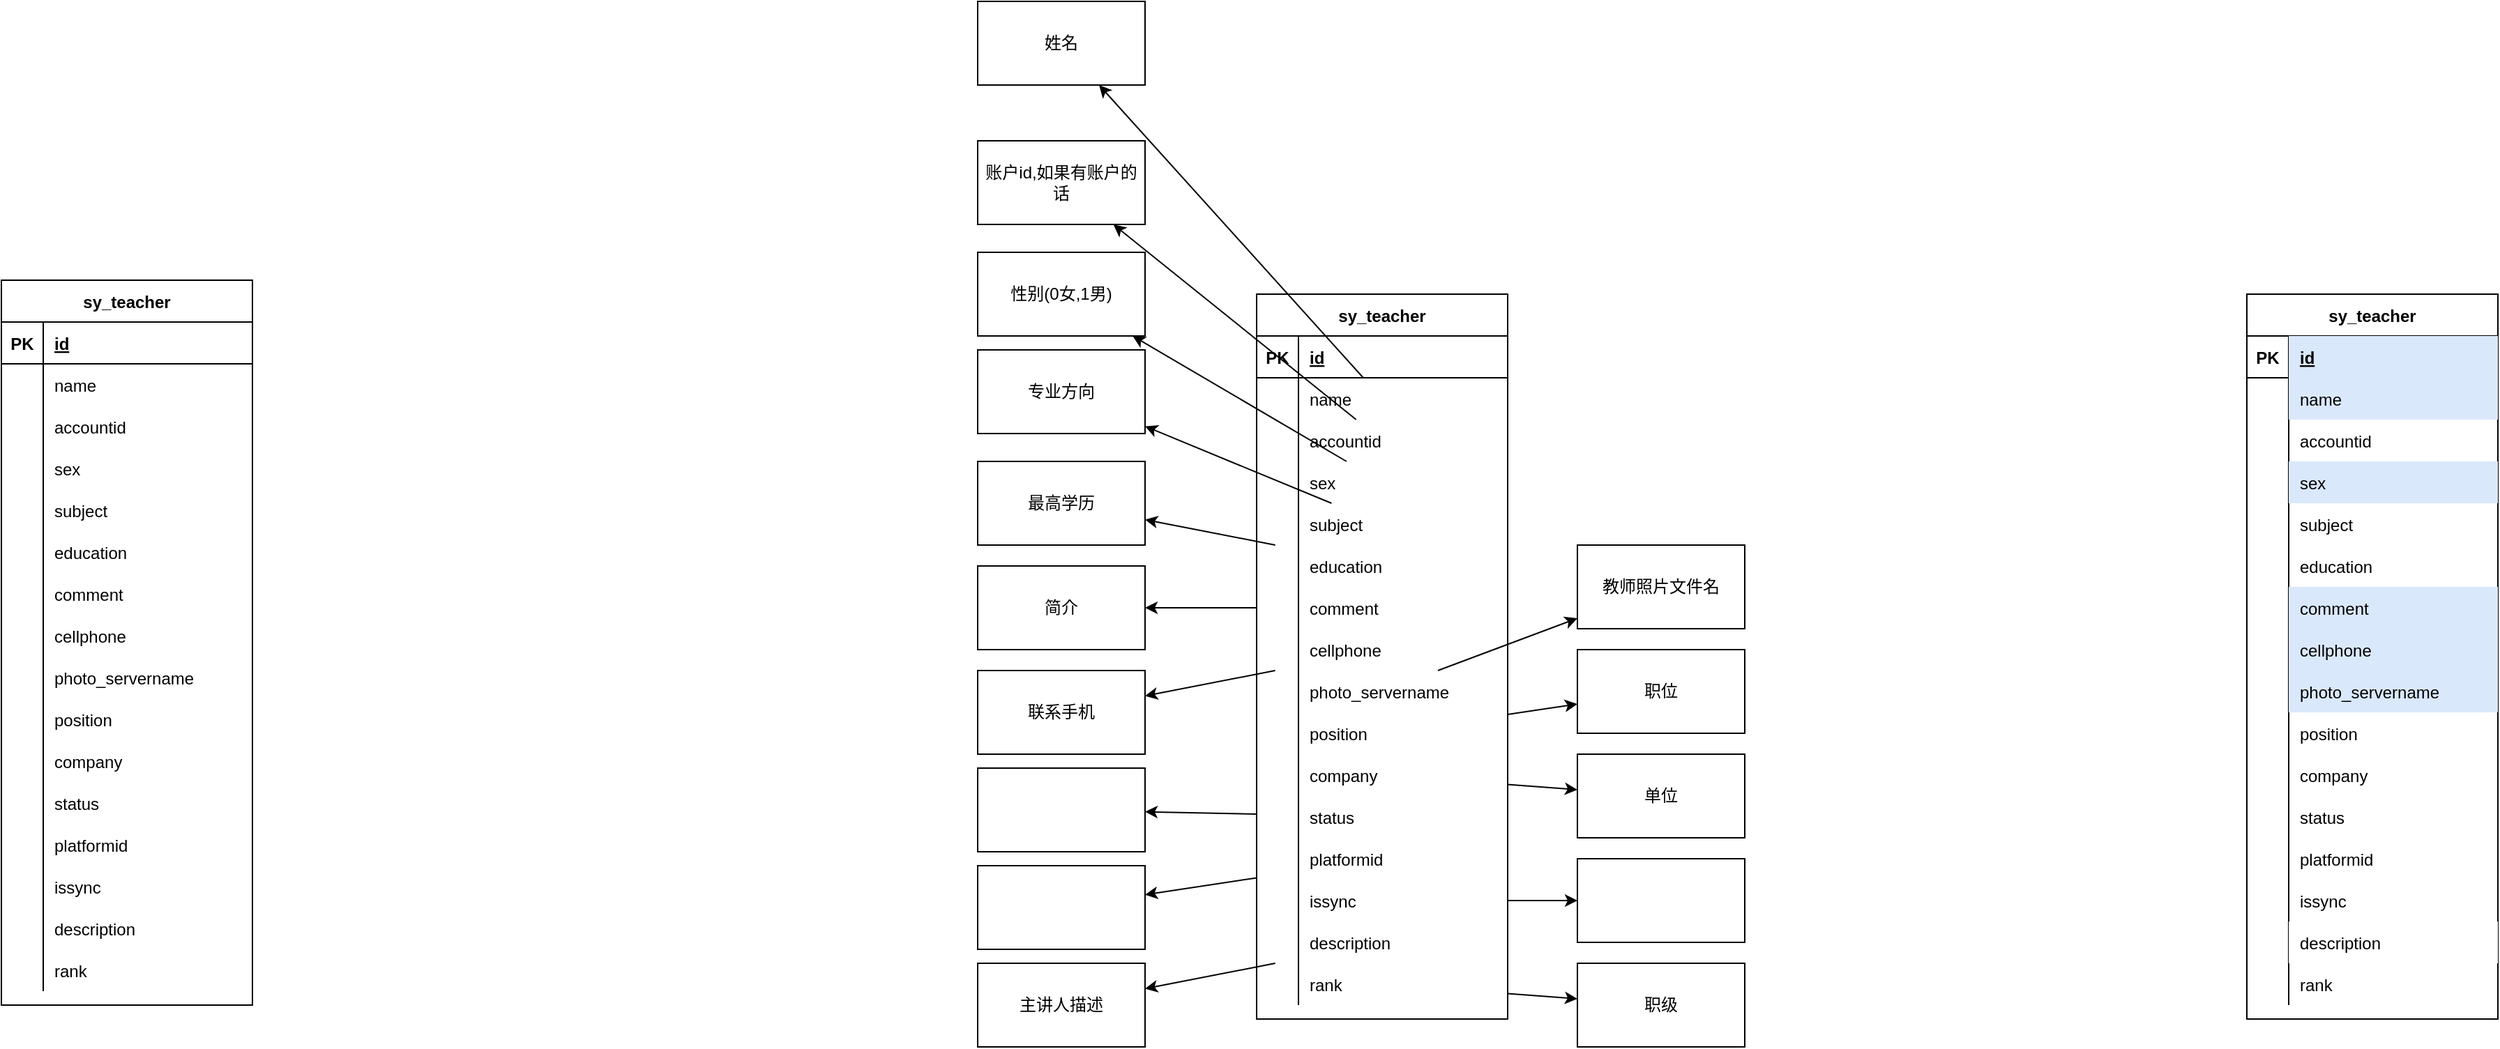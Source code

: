 <mxfile version="14.6.13" type="device"><diagram id="YeYGhDuUz0LohwZUhDwl" name="第 1 页"><mxGraphModel dx="1408" dy="808" grid="1" gridSize="10" guides="1" tooltips="1" connect="1" arrows="1" fold="1" page="1" pageScale="1" pageWidth="3300" pageHeight="4681" math="0" shadow="0"><root><mxCell id="0"/><mxCell id="1" parent="0"/><mxCell id="dtRZ4xGhqVEm0RDOm-Z2-1" value="sy_teacher" style="shape=table;startSize=30;container=1;collapsible=1;childLayout=tableLayout;fixedRows=1;rowLines=0;fontStyle=1;align=center;resizeLast=1;" parent="1" vertex="1"><mxGeometry x="880" y="730" width="180" height="520" as="geometry"/></mxCell><mxCell id="dtRZ4xGhqVEm0RDOm-Z2-2" value="" style="shape=partialRectangle;collapsible=0;dropTarget=0;pointerEvents=0;fillColor=none;top=0;left=0;bottom=1;right=0;points=[[0,0.5],[1,0.5]];portConstraint=eastwest;" parent="dtRZ4xGhqVEm0RDOm-Z2-1" vertex="1"><mxGeometry y="30" width="180" height="30" as="geometry"/></mxCell><mxCell id="dtRZ4xGhqVEm0RDOm-Z2-3" value="PK" style="shape=partialRectangle;connectable=0;fillColor=none;top=0;left=0;bottom=0;right=0;fontStyle=1;overflow=hidden;" parent="dtRZ4xGhqVEm0RDOm-Z2-2" vertex="1"><mxGeometry width="30" height="30" as="geometry"/></mxCell><mxCell id="dtRZ4xGhqVEm0RDOm-Z2-4" value="id" style="shape=partialRectangle;connectable=0;fillColor=none;top=0;left=0;bottom=0;right=0;align=left;spacingLeft=6;fontStyle=5;overflow=hidden;" parent="dtRZ4xGhqVEm0RDOm-Z2-2" vertex="1"><mxGeometry x="30" width="150" height="30" as="geometry"/></mxCell><mxCell id="dtRZ4xGhqVEm0RDOm-Z2-5" value="" style="shape=partialRectangle;collapsible=0;dropTarget=0;pointerEvents=0;fillColor=none;top=0;left=0;bottom=0;right=0;points=[[0,0.5],[1,0.5]];portConstraint=eastwest;" parent="dtRZ4xGhqVEm0RDOm-Z2-1" vertex="1"><mxGeometry y="60" width="180" height="30" as="geometry"/></mxCell><mxCell id="dtRZ4xGhqVEm0RDOm-Z2-6" value="" style="shape=partialRectangle;connectable=0;fillColor=none;top=0;left=0;bottom=0;right=0;editable=1;overflow=hidden;" parent="dtRZ4xGhqVEm0RDOm-Z2-5" vertex="1"><mxGeometry width="30" height="30" as="geometry"/></mxCell><mxCell id="dtRZ4xGhqVEm0RDOm-Z2-7" value="name" style="shape=partialRectangle;connectable=0;fillColor=none;top=0;left=0;bottom=0;right=0;align=left;spacingLeft=6;overflow=hidden;" parent="dtRZ4xGhqVEm0RDOm-Z2-5" vertex="1"><mxGeometry x="30" width="150" height="30" as="geometry"/></mxCell><mxCell id="dtRZ4xGhqVEm0RDOm-Z2-8" value="" style="shape=partialRectangle;collapsible=0;dropTarget=0;pointerEvents=0;fillColor=none;top=0;left=0;bottom=0;right=0;points=[[0,0.5],[1,0.5]];portConstraint=eastwest;" parent="dtRZ4xGhqVEm0RDOm-Z2-1" vertex="1"><mxGeometry y="90" width="180" height="30" as="geometry"/></mxCell><mxCell id="dtRZ4xGhqVEm0RDOm-Z2-9" value="" style="shape=partialRectangle;connectable=0;fillColor=none;top=0;left=0;bottom=0;right=0;editable=1;overflow=hidden;" parent="dtRZ4xGhqVEm0RDOm-Z2-8" vertex="1"><mxGeometry width="30" height="30" as="geometry"/></mxCell><mxCell id="dtRZ4xGhqVEm0RDOm-Z2-10" value="accountid" style="shape=partialRectangle;connectable=0;fillColor=none;top=0;left=0;bottom=0;right=0;align=left;spacingLeft=6;overflow=hidden;" parent="dtRZ4xGhqVEm0RDOm-Z2-8" vertex="1"><mxGeometry x="30" width="150" height="30" as="geometry"/></mxCell><mxCell id="dtRZ4xGhqVEm0RDOm-Z2-11" value="" style="shape=partialRectangle;collapsible=0;dropTarget=0;pointerEvents=0;fillColor=none;top=0;left=0;bottom=0;right=0;points=[[0,0.5],[1,0.5]];portConstraint=eastwest;" parent="dtRZ4xGhqVEm0RDOm-Z2-1" vertex="1"><mxGeometry y="120" width="180" height="30" as="geometry"/></mxCell><mxCell id="dtRZ4xGhqVEm0RDOm-Z2-12" value="" style="shape=partialRectangle;connectable=0;fillColor=none;top=0;left=0;bottom=0;right=0;editable=1;overflow=hidden;" parent="dtRZ4xGhqVEm0RDOm-Z2-11" vertex="1"><mxGeometry width="30" height="30" as="geometry"/></mxCell><mxCell id="dtRZ4xGhqVEm0RDOm-Z2-13" value="sex" style="shape=partialRectangle;connectable=0;fillColor=none;top=0;left=0;bottom=0;right=0;align=left;spacingLeft=6;overflow=hidden;" parent="dtRZ4xGhqVEm0RDOm-Z2-11" vertex="1"><mxGeometry x="30" width="150" height="30" as="geometry"/></mxCell><mxCell id="dtRZ4xGhqVEm0RDOm-Z2-14" value="" style="shape=partialRectangle;collapsible=0;dropTarget=0;pointerEvents=0;fillColor=none;top=0;left=0;bottom=0;right=0;points=[[0,0.5],[1,0.5]];portConstraint=eastwest;" parent="dtRZ4xGhqVEm0RDOm-Z2-1" vertex="1"><mxGeometry y="150" width="180" height="30" as="geometry"/></mxCell><mxCell id="dtRZ4xGhqVEm0RDOm-Z2-15" value="" style="shape=partialRectangle;connectable=0;fillColor=none;top=0;left=0;bottom=0;right=0;editable=1;overflow=hidden;" parent="dtRZ4xGhqVEm0RDOm-Z2-14" vertex="1"><mxGeometry width="30" height="30" as="geometry"/></mxCell><mxCell id="dtRZ4xGhqVEm0RDOm-Z2-16" value="subject" style="shape=partialRectangle;connectable=0;fillColor=none;top=0;left=0;bottom=0;right=0;align=left;spacingLeft=6;overflow=hidden;" parent="dtRZ4xGhqVEm0RDOm-Z2-14" vertex="1"><mxGeometry x="30" width="150" height="30" as="geometry"/></mxCell><mxCell id="dtRZ4xGhqVEm0RDOm-Z2-17" value="" style="shape=partialRectangle;collapsible=0;dropTarget=0;pointerEvents=0;fillColor=none;top=0;left=0;bottom=0;right=0;points=[[0,0.5],[1,0.5]];portConstraint=eastwest;" parent="dtRZ4xGhqVEm0RDOm-Z2-1" vertex="1"><mxGeometry y="180" width="180" height="30" as="geometry"/></mxCell><mxCell id="dtRZ4xGhqVEm0RDOm-Z2-18" value="" style="shape=partialRectangle;connectable=0;fillColor=none;top=0;left=0;bottom=0;right=0;editable=1;overflow=hidden;" parent="dtRZ4xGhqVEm0RDOm-Z2-17" vertex="1"><mxGeometry width="30" height="30" as="geometry"/></mxCell><mxCell id="dtRZ4xGhqVEm0RDOm-Z2-19" value="education" style="shape=partialRectangle;connectable=0;fillColor=none;top=0;left=0;bottom=0;right=0;align=left;spacingLeft=6;overflow=hidden;" parent="dtRZ4xGhqVEm0RDOm-Z2-17" vertex="1"><mxGeometry x="30" width="150" height="30" as="geometry"/></mxCell><mxCell id="dtRZ4xGhqVEm0RDOm-Z2-20" value="" style="shape=partialRectangle;collapsible=0;dropTarget=0;pointerEvents=0;fillColor=none;top=0;left=0;bottom=0;right=0;points=[[0,0.5],[1,0.5]];portConstraint=eastwest;" parent="dtRZ4xGhqVEm0RDOm-Z2-1" vertex="1"><mxGeometry y="210" width="180" height="30" as="geometry"/></mxCell><mxCell id="dtRZ4xGhqVEm0RDOm-Z2-21" value="" style="shape=partialRectangle;connectable=0;fillColor=none;top=0;left=0;bottom=0;right=0;editable=1;overflow=hidden;" parent="dtRZ4xGhqVEm0RDOm-Z2-20" vertex="1"><mxGeometry width="30" height="30" as="geometry"/></mxCell><mxCell id="dtRZ4xGhqVEm0RDOm-Z2-22" value="comment" style="shape=partialRectangle;connectable=0;fillColor=none;top=0;left=0;bottom=0;right=0;align=left;spacingLeft=6;overflow=hidden;" parent="dtRZ4xGhqVEm0RDOm-Z2-20" vertex="1"><mxGeometry x="30" width="150" height="30" as="geometry"/></mxCell><mxCell id="dtRZ4xGhqVEm0RDOm-Z2-23" value="" style="shape=partialRectangle;collapsible=0;dropTarget=0;pointerEvents=0;fillColor=none;top=0;left=0;bottom=0;right=0;points=[[0,0.5],[1,0.5]];portConstraint=eastwest;" parent="dtRZ4xGhqVEm0RDOm-Z2-1" vertex="1"><mxGeometry y="240" width="180" height="30" as="geometry"/></mxCell><mxCell id="dtRZ4xGhqVEm0RDOm-Z2-24" value="" style="shape=partialRectangle;connectable=0;fillColor=none;top=0;left=0;bottom=0;right=0;editable=1;overflow=hidden;" parent="dtRZ4xGhqVEm0RDOm-Z2-23" vertex="1"><mxGeometry width="30" height="30" as="geometry"/></mxCell><mxCell id="dtRZ4xGhqVEm0RDOm-Z2-25" value="cellphone" style="shape=partialRectangle;connectable=0;fillColor=none;top=0;left=0;bottom=0;right=0;align=left;spacingLeft=6;overflow=hidden;" parent="dtRZ4xGhqVEm0RDOm-Z2-23" vertex="1"><mxGeometry x="30" width="150" height="30" as="geometry"/></mxCell><mxCell id="dtRZ4xGhqVEm0RDOm-Z2-26" value="" style="shape=partialRectangle;collapsible=0;dropTarget=0;pointerEvents=0;fillColor=none;top=0;left=0;bottom=0;right=0;points=[[0,0.5],[1,0.5]];portConstraint=eastwest;" parent="dtRZ4xGhqVEm0RDOm-Z2-1" vertex="1"><mxGeometry y="270" width="180" height="30" as="geometry"/></mxCell><mxCell id="dtRZ4xGhqVEm0RDOm-Z2-27" value="" style="shape=partialRectangle;connectable=0;fillColor=none;top=0;left=0;bottom=0;right=0;editable=1;overflow=hidden;" parent="dtRZ4xGhqVEm0RDOm-Z2-26" vertex="1"><mxGeometry width="30" height="30" as="geometry"/></mxCell><mxCell id="dtRZ4xGhqVEm0RDOm-Z2-28" value="photo_servername" style="shape=partialRectangle;connectable=0;fillColor=none;top=0;left=0;bottom=0;right=0;align=left;spacingLeft=6;overflow=hidden;" parent="dtRZ4xGhqVEm0RDOm-Z2-26" vertex="1"><mxGeometry x="30" width="150" height="30" as="geometry"/></mxCell><mxCell id="dtRZ4xGhqVEm0RDOm-Z2-29" value="" style="shape=partialRectangle;collapsible=0;dropTarget=0;pointerEvents=0;fillColor=none;top=0;left=0;bottom=0;right=0;points=[[0,0.5],[1,0.5]];portConstraint=eastwest;" parent="dtRZ4xGhqVEm0RDOm-Z2-1" vertex="1"><mxGeometry y="300" width="180" height="30" as="geometry"/></mxCell><mxCell id="dtRZ4xGhqVEm0RDOm-Z2-30" value="" style="shape=partialRectangle;connectable=0;fillColor=none;top=0;left=0;bottom=0;right=0;editable=1;overflow=hidden;" parent="dtRZ4xGhqVEm0RDOm-Z2-29" vertex="1"><mxGeometry width="30" height="30" as="geometry"/></mxCell><mxCell id="dtRZ4xGhqVEm0RDOm-Z2-31" value="position" style="shape=partialRectangle;connectable=0;fillColor=none;top=0;left=0;bottom=0;right=0;align=left;spacingLeft=6;overflow=hidden;" parent="dtRZ4xGhqVEm0RDOm-Z2-29" vertex="1"><mxGeometry x="30" width="150" height="30" as="geometry"/></mxCell><mxCell id="dtRZ4xGhqVEm0RDOm-Z2-32" value="" style="shape=partialRectangle;collapsible=0;dropTarget=0;pointerEvents=0;fillColor=none;top=0;left=0;bottom=0;right=0;points=[[0,0.5],[1,0.5]];portConstraint=eastwest;" parent="dtRZ4xGhqVEm0RDOm-Z2-1" vertex="1"><mxGeometry y="330" width="180" height="30" as="geometry"/></mxCell><mxCell id="dtRZ4xGhqVEm0RDOm-Z2-33" value="" style="shape=partialRectangle;connectable=0;fillColor=none;top=0;left=0;bottom=0;right=0;editable=1;overflow=hidden;" parent="dtRZ4xGhqVEm0RDOm-Z2-32" vertex="1"><mxGeometry width="30" height="30" as="geometry"/></mxCell><mxCell id="dtRZ4xGhqVEm0RDOm-Z2-34" value="company" style="shape=partialRectangle;connectable=0;fillColor=none;top=0;left=0;bottom=0;right=0;align=left;spacingLeft=6;overflow=hidden;" parent="dtRZ4xGhqVEm0RDOm-Z2-32" vertex="1"><mxGeometry x="30" width="150" height="30" as="geometry"/></mxCell><mxCell id="dtRZ4xGhqVEm0RDOm-Z2-35" value="" style="shape=partialRectangle;collapsible=0;dropTarget=0;pointerEvents=0;fillColor=none;top=0;left=0;bottom=0;right=0;points=[[0,0.5],[1,0.5]];portConstraint=eastwest;" parent="dtRZ4xGhqVEm0RDOm-Z2-1" vertex="1"><mxGeometry y="360" width="180" height="30" as="geometry"/></mxCell><mxCell id="dtRZ4xGhqVEm0RDOm-Z2-36" value="" style="shape=partialRectangle;connectable=0;fillColor=none;top=0;left=0;bottom=0;right=0;editable=1;overflow=hidden;" parent="dtRZ4xGhqVEm0RDOm-Z2-35" vertex="1"><mxGeometry width="30" height="30" as="geometry"/></mxCell><mxCell id="dtRZ4xGhqVEm0RDOm-Z2-37" value="status" style="shape=partialRectangle;connectable=0;fillColor=none;top=0;left=0;bottom=0;right=0;align=left;spacingLeft=6;overflow=hidden;" parent="dtRZ4xGhqVEm0RDOm-Z2-35" vertex="1"><mxGeometry x="30" width="150" height="30" as="geometry"/></mxCell><mxCell id="dtRZ4xGhqVEm0RDOm-Z2-38" value="" style="shape=partialRectangle;collapsible=0;dropTarget=0;pointerEvents=0;fillColor=none;top=0;left=0;bottom=0;right=0;points=[[0,0.5],[1,0.5]];portConstraint=eastwest;" parent="dtRZ4xGhqVEm0RDOm-Z2-1" vertex="1"><mxGeometry y="390" width="180" height="30" as="geometry"/></mxCell><mxCell id="dtRZ4xGhqVEm0RDOm-Z2-39" value="" style="shape=partialRectangle;connectable=0;fillColor=none;top=0;left=0;bottom=0;right=0;editable=1;overflow=hidden;" parent="dtRZ4xGhqVEm0RDOm-Z2-38" vertex="1"><mxGeometry width="30" height="30" as="geometry"/></mxCell><mxCell id="dtRZ4xGhqVEm0RDOm-Z2-40" value="platformid" style="shape=partialRectangle;connectable=0;fillColor=none;top=0;left=0;bottom=0;right=0;align=left;spacingLeft=6;overflow=hidden;" parent="dtRZ4xGhqVEm0RDOm-Z2-38" vertex="1"><mxGeometry x="30" width="150" height="30" as="geometry"/></mxCell><mxCell id="dtRZ4xGhqVEm0RDOm-Z2-41" value="" style="shape=partialRectangle;collapsible=0;dropTarget=0;pointerEvents=0;fillColor=none;top=0;left=0;bottom=0;right=0;points=[[0,0.5],[1,0.5]];portConstraint=eastwest;" parent="dtRZ4xGhqVEm0RDOm-Z2-1" vertex="1"><mxGeometry y="420" width="180" height="30" as="geometry"/></mxCell><mxCell id="dtRZ4xGhqVEm0RDOm-Z2-42" value="" style="shape=partialRectangle;connectable=0;fillColor=none;top=0;left=0;bottom=0;right=0;editable=1;overflow=hidden;" parent="dtRZ4xGhqVEm0RDOm-Z2-41" vertex="1"><mxGeometry width="30" height="30" as="geometry"/></mxCell><mxCell id="dtRZ4xGhqVEm0RDOm-Z2-43" value="issync" style="shape=partialRectangle;connectable=0;fillColor=none;top=0;left=0;bottom=0;right=0;align=left;spacingLeft=6;overflow=hidden;" parent="dtRZ4xGhqVEm0RDOm-Z2-41" vertex="1"><mxGeometry x="30" width="150" height="30" as="geometry"/></mxCell><mxCell id="dtRZ4xGhqVEm0RDOm-Z2-44" value="" style="shape=partialRectangle;collapsible=0;dropTarget=0;pointerEvents=0;fillColor=none;top=0;left=0;bottom=0;right=0;points=[[0,0.5],[1,0.5]];portConstraint=eastwest;" parent="dtRZ4xGhqVEm0RDOm-Z2-1" vertex="1"><mxGeometry y="450" width="180" height="30" as="geometry"/></mxCell><mxCell id="dtRZ4xGhqVEm0RDOm-Z2-45" value="" style="shape=partialRectangle;connectable=0;fillColor=none;top=0;left=0;bottom=0;right=0;editable=1;overflow=hidden;" parent="dtRZ4xGhqVEm0RDOm-Z2-44" vertex="1"><mxGeometry width="30" height="30" as="geometry"/></mxCell><mxCell id="dtRZ4xGhqVEm0RDOm-Z2-46" value="description" style="shape=partialRectangle;connectable=0;fillColor=none;top=0;left=0;bottom=0;right=0;align=left;spacingLeft=6;overflow=hidden;" parent="dtRZ4xGhqVEm0RDOm-Z2-44" vertex="1"><mxGeometry x="30" width="150" height="30" as="geometry"/></mxCell><mxCell id="dtRZ4xGhqVEm0RDOm-Z2-47" value="" style="shape=partialRectangle;collapsible=0;dropTarget=0;pointerEvents=0;fillColor=none;top=0;left=0;bottom=0;right=0;points=[[0,0.5],[1,0.5]];portConstraint=eastwest;" parent="dtRZ4xGhqVEm0RDOm-Z2-1" vertex="1"><mxGeometry y="480" width="180" height="30" as="geometry"/></mxCell><mxCell id="dtRZ4xGhqVEm0RDOm-Z2-48" value="" style="shape=partialRectangle;connectable=0;fillColor=none;top=0;left=0;bottom=0;right=0;editable=1;overflow=hidden;" parent="dtRZ4xGhqVEm0RDOm-Z2-47" vertex="1"><mxGeometry width="30" height="30" as="geometry"/></mxCell><mxCell id="dtRZ4xGhqVEm0RDOm-Z2-49" value="rank" style="shape=partialRectangle;connectable=0;fillColor=none;top=0;left=0;bottom=0;right=0;align=left;spacingLeft=6;overflow=hidden;" parent="dtRZ4xGhqVEm0RDOm-Z2-47" vertex="1"><mxGeometry x="30" width="150" height="30" as="geometry"/></mxCell><mxCell id="dtRZ4xGhqVEm0RDOm-Z2-50" value="sy_teacher" style="shape=table;startSize=30;container=1;collapsible=1;childLayout=tableLayout;fixedRows=1;rowLines=0;fontStyle=1;align=center;resizeLast=1;" parent="1" vertex="1"><mxGeometry x="1780" y="740" width="180" height="520" as="geometry"/></mxCell><mxCell id="dtRZ4xGhqVEm0RDOm-Z2-51" value="" style="shape=partialRectangle;collapsible=0;dropTarget=0;pointerEvents=0;fillColor=none;top=0;left=0;bottom=1;right=0;points=[[0,0.5],[1,0.5]];portConstraint=eastwest;" parent="dtRZ4xGhqVEm0RDOm-Z2-50" vertex="1"><mxGeometry y="30" width="180" height="30" as="geometry"/></mxCell><mxCell id="dtRZ4xGhqVEm0RDOm-Z2-52" value="PK" style="shape=partialRectangle;connectable=0;fillColor=none;top=0;left=0;bottom=0;right=0;fontStyle=1;overflow=hidden;" parent="dtRZ4xGhqVEm0RDOm-Z2-51" vertex="1"><mxGeometry width="30" height="30" as="geometry"/></mxCell><mxCell id="dtRZ4xGhqVEm0RDOm-Z2-53" value="id" style="shape=partialRectangle;connectable=0;fillColor=none;top=0;left=0;bottom=0;right=0;align=left;spacingLeft=6;fontStyle=5;overflow=hidden;" parent="dtRZ4xGhqVEm0RDOm-Z2-51" vertex="1"><mxGeometry x="30" width="150" height="30" as="geometry"/></mxCell><mxCell id="dtRZ4xGhqVEm0RDOm-Z2-54" value="" style="shape=partialRectangle;collapsible=0;dropTarget=0;pointerEvents=0;fillColor=none;top=0;left=0;bottom=0;right=0;points=[[0,0.5],[1,0.5]];portConstraint=eastwest;" parent="dtRZ4xGhqVEm0RDOm-Z2-50" vertex="1"><mxGeometry y="60" width="180" height="30" as="geometry"/></mxCell><mxCell id="dtRZ4xGhqVEm0RDOm-Z2-55" value="" style="shape=partialRectangle;connectable=0;fillColor=none;top=0;left=0;bottom=0;right=0;editable=1;overflow=hidden;" parent="dtRZ4xGhqVEm0RDOm-Z2-54" vertex="1"><mxGeometry width="30" height="30" as="geometry"/></mxCell><mxCell id="dtRZ4xGhqVEm0RDOm-Z2-56" value="name" style="shape=partialRectangle;connectable=0;fillColor=none;top=0;left=0;bottom=0;right=0;align=left;spacingLeft=6;overflow=hidden;" parent="dtRZ4xGhqVEm0RDOm-Z2-54" vertex="1"><mxGeometry x="30" width="150" height="30" as="geometry"/></mxCell><mxCell id="dtRZ4xGhqVEm0RDOm-Z2-57" value="" style="shape=partialRectangle;collapsible=0;dropTarget=0;pointerEvents=0;fillColor=none;top=0;left=0;bottom=0;right=0;points=[[0,0.5],[1,0.5]];portConstraint=eastwest;" parent="dtRZ4xGhqVEm0RDOm-Z2-50" vertex="1"><mxGeometry y="90" width="180" height="30" as="geometry"/></mxCell><mxCell id="dtRZ4xGhqVEm0RDOm-Z2-58" value="" style="shape=partialRectangle;connectable=0;fillColor=none;top=0;left=0;bottom=0;right=0;editable=1;overflow=hidden;" parent="dtRZ4xGhqVEm0RDOm-Z2-57" vertex="1"><mxGeometry width="30" height="30" as="geometry"/></mxCell><mxCell id="dtRZ4xGhqVEm0RDOm-Z2-59" value="accountid" style="shape=partialRectangle;connectable=0;fillColor=none;top=0;left=0;bottom=0;right=0;align=left;spacingLeft=6;overflow=hidden;" parent="dtRZ4xGhqVEm0RDOm-Z2-57" vertex="1"><mxGeometry x="30" width="150" height="30" as="geometry"/></mxCell><mxCell id="dtRZ4xGhqVEm0RDOm-Z2-60" value="" style="shape=partialRectangle;collapsible=0;dropTarget=0;pointerEvents=0;fillColor=none;top=0;left=0;bottom=0;right=0;points=[[0,0.5],[1,0.5]];portConstraint=eastwest;" parent="dtRZ4xGhqVEm0RDOm-Z2-50" vertex="1"><mxGeometry y="120" width="180" height="30" as="geometry"/></mxCell><mxCell id="dtRZ4xGhqVEm0RDOm-Z2-61" value="" style="shape=partialRectangle;connectable=0;fillColor=none;top=0;left=0;bottom=0;right=0;editable=1;overflow=hidden;" parent="dtRZ4xGhqVEm0RDOm-Z2-60" vertex="1"><mxGeometry width="30" height="30" as="geometry"/></mxCell><mxCell id="dtRZ4xGhqVEm0RDOm-Z2-62" value="sex" style="shape=partialRectangle;connectable=0;fillColor=none;top=0;left=0;bottom=0;right=0;align=left;spacingLeft=6;overflow=hidden;" parent="dtRZ4xGhqVEm0RDOm-Z2-60" vertex="1"><mxGeometry x="30" width="150" height="30" as="geometry"/></mxCell><mxCell id="dtRZ4xGhqVEm0RDOm-Z2-63" value="" style="shape=partialRectangle;collapsible=0;dropTarget=0;pointerEvents=0;fillColor=none;top=0;left=0;bottom=0;right=0;points=[[0,0.5],[1,0.5]];portConstraint=eastwest;" parent="dtRZ4xGhqVEm0RDOm-Z2-50" vertex="1"><mxGeometry y="150" width="180" height="30" as="geometry"/></mxCell><mxCell id="dtRZ4xGhqVEm0RDOm-Z2-64" value="" style="shape=partialRectangle;connectable=0;fillColor=none;top=0;left=0;bottom=0;right=0;editable=1;overflow=hidden;" parent="dtRZ4xGhqVEm0RDOm-Z2-63" vertex="1"><mxGeometry width="30" height="30" as="geometry"/></mxCell><mxCell id="dtRZ4xGhqVEm0RDOm-Z2-65" value="subject" style="shape=partialRectangle;connectable=0;fillColor=none;top=0;left=0;bottom=0;right=0;align=left;spacingLeft=6;overflow=hidden;" parent="dtRZ4xGhqVEm0RDOm-Z2-63" vertex="1"><mxGeometry x="30" width="150" height="30" as="geometry"/></mxCell><mxCell id="dtRZ4xGhqVEm0RDOm-Z2-66" value="" style="shape=partialRectangle;collapsible=0;dropTarget=0;pointerEvents=0;fillColor=none;top=0;left=0;bottom=0;right=0;points=[[0,0.5],[1,0.5]];portConstraint=eastwest;" parent="dtRZ4xGhqVEm0RDOm-Z2-50" vertex="1"><mxGeometry y="180" width="180" height="30" as="geometry"/></mxCell><mxCell id="dtRZ4xGhqVEm0RDOm-Z2-67" value="" style="shape=partialRectangle;connectable=0;fillColor=none;top=0;left=0;bottom=0;right=0;editable=1;overflow=hidden;" parent="dtRZ4xGhqVEm0RDOm-Z2-66" vertex="1"><mxGeometry width="30" height="30" as="geometry"/></mxCell><mxCell id="dtRZ4xGhqVEm0RDOm-Z2-68" value="education" style="shape=partialRectangle;connectable=0;fillColor=none;top=0;left=0;bottom=0;right=0;align=left;spacingLeft=6;overflow=hidden;" parent="dtRZ4xGhqVEm0RDOm-Z2-66" vertex="1"><mxGeometry x="30" width="150" height="30" as="geometry"/></mxCell><mxCell id="dtRZ4xGhqVEm0RDOm-Z2-69" value="" style="shape=partialRectangle;collapsible=0;dropTarget=0;pointerEvents=0;fillColor=none;top=0;left=0;bottom=0;right=0;points=[[0,0.5],[1,0.5]];portConstraint=eastwest;" parent="dtRZ4xGhqVEm0RDOm-Z2-50" vertex="1"><mxGeometry y="210" width="180" height="30" as="geometry"/></mxCell><mxCell id="dtRZ4xGhqVEm0RDOm-Z2-70" value="" style="shape=partialRectangle;connectable=0;fillColor=none;top=0;left=0;bottom=0;right=0;editable=1;overflow=hidden;" parent="dtRZ4xGhqVEm0RDOm-Z2-69" vertex="1"><mxGeometry width="30" height="30" as="geometry"/></mxCell><mxCell id="dtRZ4xGhqVEm0RDOm-Z2-71" value="comment" style="shape=partialRectangle;connectable=0;fillColor=none;top=0;left=0;bottom=0;right=0;align=left;spacingLeft=6;overflow=hidden;" parent="dtRZ4xGhqVEm0RDOm-Z2-69" vertex="1"><mxGeometry x="30" width="150" height="30" as="geometry"/></mxCell><mxCell id="dtRZ4xGhqVEm0RDOm-Z2-72" value="" style="shape=partialRectangle;collapsible=0;dropTarget=0;pointerEvents=0;fillColor=none;top=0;left=0;bottom=0;right=0;points=[[0,0.5],[1,0.5]];portConstraint=eastwest;" parent="dtRZ4xGhqVEm0RDOm-Z2-50" vertex="1"><mxGeometry y="240" width="180" height="30" as="geometry"/></mxCell><mxCell id="dtRZ4xGhqVEm0RDOm-Z2-73" value="" style="shape=partialRectangle;connectable=0;fillColor=none;top=0;left=0;bottom=0;right=0;editable=1;overflow=hidden;" parent="dtRZ4xGhqVEm0RDOm-Z2-72" vertex="1"><mxGeometry width="30" height="30" as="geometry"/></mxCell><mxCell id="dtRZ4xGhqVEm0RDOm-Z2-74" value="cellphone" style="shape=partialRectangle;connectable=0;fillColor=none;top=0;left=0;bottom=0;right=0;align=left;spacingLeft=6;overflow=hidden;" parent="dtRZ4xGhqVEm0RDOm-Z2-72" vertex="1"><mxGeometry x="30" width="150" height="30" as="geometry"/></mxCell><mxCell id="dtRZ4xGhqVEm0RDOm-Z2-75" value="" style="shape=partialRectangle;collapsible=0;dropTarget=0;pointerEvents=0;fillColor=none;top=0;left=0;bottom=0;right=0;points=[[0,0.5],[1,0.5]];portConstraint=eastwest;" parent="dtRZ4xGhqVEm0RDOm-Z2-50" vertex="1"><mxGeometry y="270" width="180" height="30" as="geometry"/></mxCell><mxCell id="dtRZ4xGhqVEm0RDOm-Z2-76" value="" style="shape=partialRectangle;connectable=0;fillColor=none;top=0;left=0;bottom=0;right=0;editable=1;overflow=hidden;" parent="dtRZ4xGhqVEm0RDOm-Z2-75" vertex="1"><mxGeometry width="30" height="30" as="geometry"/></mxCell><mxCell id="dtRZ4xGhqVEm0RDOm-Z2-77" value="photo_servername" style="shape=partialRectangle;connectable=0;fillColor=none;top=0;left=0;bottom=0;right=0;align=left;spacingLeft=6;overflow=hidden;" parent="dtRZ4xGhqVEm0RDOm-Z2-75" vertex="1"><mxGeometry x="30" width="150" height="30" as="geometry"/></mxCell><mxCell id="dtRZ4xGhqVEm0RDOm-Z2-78" value="" style="shape=partialRectangle;collapsible=0;dropTarget=0;pointerEvents=0;fillColor=none;top=0;left=0;bottom=0;right=0;points=[[0,0.5],[1,0.5]];portConstraint=eastwest;" parent="dtRZ4xGhqVEm0RDOm-Z2-50" vertex="1"><mxGeometry y="300" width="180" height="30" as="geometry"/></mxCell><mxCell id="dtRZ4xGhqVEm0RDOm-Z2-79" value="" style="shape=partialRectangle;connectable=0;fillColor=none;top=0;left=0;bottom=0;right=0;editable=1;overflow=hidden;" parent="dtRZ4xGhqVEm0RDOm-Z2-78" vertex="1"><mxGeometry width="30" height="30" as="geometry"/></mxCell><mxCell id="dtRZ4xGhqVEm0RDOm-Z2-80" value="position" style="shape=partialRectangle;connectable=0;fillColor=none;top=0;left=0;bottom=0;right=0;align=left;spacingLeft=6;overflow=hidden;" parent="dtRZ4xGhqVEm0RDOm-Z2-78" vertex="1"><mxGeometry x="30" width="150" height="30" as="geometry"/></mxCell><mxCell id="dtRZ4xGhqVEm0RDOm-Z2-81" value="" style="shape=partialRectangle;collapsible=0;dropTarget=0;pointerEvents=0;fillColor=none;top=0;left=0;bottom=0;right=0;points=[[0,0.5],[1,0.5]];portConstraint=eastwest;" parent="dtRZ4xGhqVEm0RDOm-Z2-50" vertex="1"><mxGeometry y="330" width="180" height="30" as="geometry"/></mxCell><mxCell id="dtRZ4xGhqVEm0RDOm-Z2-82" value="" style="shape=partialRectangle;connectable=0;fillColor=none;top=0;left=0;bottom=0;right=0;editable=1;overflow=hidden;" parent="dtRZ4xGhqVEm0RDOm-Z2-81" vertex="1"><mxGeometry width="30" height="30" as="geometry"/></mxCell><mxCell id="dtRZ4xGhqVEm0RDOm-Z2-83" value="company" style="shape=partialRectangle;connectable=0;fillColor=none;top=0;left=0;bottom=0;right=0;align=left;spacingLeft=6;overflow=hidden;" parent="dtRZ4xGhqVEm0RDOm-Z2-81" vertex="1"><mxGeometry x="30" width="150" height="30" as="geometry"/></mxCell><mxCell id="dtRZ4xGhqVEm0RDOm-Z2-84" value="" style="shape=partialRectangle;collapsible=0;dropTarget=0;pointerEvents=0;fillColor=none;top=0;left=0;bottom=0;right=0;points=[[0,0.5],[1,0.5]];portConstraint=eastwest;" parent="dtRZ4xGhqVEm0RDOm-Z2-50" vertex="1"><mxGeometry y="360" width="180" height="30" as="geometry"/></mxCell><mxCell id="dtRZ4xGhqVEm0RDOm-Z2-85" value="" style="shape=partialRectangle;connectable=0;fillColor=none;top=0;left=0;bottom=0;right=0;editable=1;overflow=hidden;" parent="dtRZ4xGhqVEm0RDOm-Z2-84" vertex="1"><mxGeometry width="30" height="30" as="geometry"/></mxCell><mxCell id="dtRZ4xGhqVEm0RDOm-Z2-86" value="status" style="shape=partialRectangle;connectable=0;fillColor=none;top=0;left=0;bottom=0;right=0;align=left;spacingLeft=6;overflow=hidden;" parent="dtRZ4xGhqVEm0RDOm-Z2-84" vertex="1"><mxGeometry x="30" width="150" height="30" as="geometry"/></mxCell><mxCell id="dtRZ4xGhqVEm0RDOm-Z2-87" value="" style="shape=partialRectangle;collapsible=0;dropTarget=0;pointerEvents=0;fillColor=none;top=0;left=0;bottom=0;right=0;points=[[0,0.5],[1,0.5]];portConstraint=eastwest;" parent="dtRZ4xGhqVEm0RDOm-Z2-50" vertex="1"><mxGeometry y="390" width="180" height="30" as="geometry"/></mxCell><mxCell id="dtRZ4xGhqVEm0RDOm-Z2-88" value="" style="shape=partialRectangle;connectable=0;fillColor=none;top=0;left=0;bottom=0;right=0;editable=1;overflow=hidden;" parent="dtRZ4xGhqVEm0RDOm-Z2-87" vertex="1"><mxGeometry width="30" height="30" as="geometry"/></mxCell><mxCell id="dtRZ4xGhqVEm0RDOm-Z2-89" value="platformid" style="shape=partialRectangle;connectable=0;fillColor=none;top=0;left=0;bottom=0;right=0;align=left;spacingLeft=6;overflow=hidden;" parent="dtRZ4xGhqVEm0RDOm-Z2-87" vertex="1"><mxGeometry x="30" width="150" height="30" as="geometry"/></mxCell><mxCell id="dtRZ4xGhqVEm0RDOm-Z2-90" value="" style="shape=partialRectangle;collapsible=0;dropTarget=0;pointerEvents=0;fillColor=none;top=0;left=0;bottom=0;right=0;points=[[0,0.5],[1,0.5]];portConstraint=eastwest;" parent="dtRZ4xGhqVEm0RDOm-Z2-50" vertex="1"><mxGeometry y="420" width="180" height="30" as="geometry"/></mxCell><mxCell id="dtRZ4xGhqVEm0RDOm-Z2-91" value="" style="shape=partialRectangle;connectable=0;fillColor=none;top=0;left=0;bottom=0;right=0;editable=1;overflow=hidden;" parent="dtRZ4xGhqVEm0RDOm-Z2-90" vertex="1"><mxGeometry width="30" height="30" as="geometry"/></mxCell><mxCell id="dtRZ4xGhqVEm0RDOm-Z2-92" value="issync" style="shape=partialRectangle;connectable=0;fillColor=none;top=0;left=0;bottom=0;right=0;align=left;spacingLeft=6;overflow=hidden;" parent="dtRZ4xGhqVEm0RDOm-Z2-90" vertex="1"><mxGeometry x="30" width="150" height="30" as="geometry"/></mxCell><mxCell id="dtRZ4xGhqVEm0RDOm-Z2-93" value="" style="shape=partialRectangle;collapsible=0;dropTarget=0;pointerEvents=0;fillColor=none;top=0;left=0;bottom=0;right=0;points=[[0,0.5],[1,0.5]];portConstraint=eastwest;" parent="dtRZ4xGhqVEm0RDOm-Z2-50" vertex="1"><mxGeometry y="450" width="180" height="30" as="geometry"/></mxCell><mxCell id="dtRZ4xGhqVEm0RDOm-Z2-94" value="" style="shape=partialRectangle;connectable=0;fillColor=none;top=0;left=0;bottom=0;right=0;editable=1;overflow=hidden;" parent="dtRZ4xGhqVEm0RDOm-Z2-93" vertex="1"><mxGeometry width="30" height="30" as="geometry"/></mxCell><mxCell id="dtRZ4xGhqVEm0RDOm-Z2-95" value="description" style="shape=partialRectangle;connectable=0;fillColor=none;top=0;left=0;bottom=0;right=0;align=left;spacingLeft=6;overflow=hidden;" parent="dtRZ4xGhqVEm0RDOm-Z2-93" vertex="1"><mxGeometry x="30" width="150" height="30" as="geometry"/></mxCell><mxCell id="dtRZ4xGhqVEm0RDOm-Z2-96" value="" style="shape=partialRectangle;collapsible=0;dropTarget=0;pointerEvents=0;fillColor=none;top=0;left=0;bottom=0;right=0;points=[[0,0.5],[1,0.5]];portConstraint=eastwest;" parent="dtRZ4xGhqVEm0RDOm-Z2-50" vertex="1"><mxGeometry y="480" width="180" height="30" as="geometry"/></mxCell><mxCell id="dtRZ4xGhqVEm0RDOm-Z2-97" value="" style="shape=partialRectangle;connectable=0;fillColor=none;top=0;left=0;bottom=0;right=0;editable=1;overflow=hidden;" parent="dtRZ4xGhqVEm0RDOm-Z2-96" vertex="1"><mxGeometry width="30" height="30" as="geometry"/></mxCell><mxCell id="dtRZ4xGhqVEm0RDOm-Z2-98" value="rank" style="shape=partialRectangle;connectable=0;fillColor=none;top=0;left=0;bottom=0;right=0;align=left;spacingLeft=6;overflow=hidden;" parent="dtRZ4xGhqVEm0RDOm-Z2-96" vertex="1"><mxGeometry x="30" width="150" height="30" as="geometry"/></mxCell><mxCell id="dtRZ4xGhqVEm0RDOm-Z2-100" value="姓名" style="rounded=0;whiteSpace=wrap;html=1;" parent="1" vertex="1"><mxGeometry x="1580" y="530" width="120" height="60" as="geometry"/></mxCell><mxCell id="dtRZ4xGhqVEm0RDOm-Z2-101" style="edgeStyle=none;rounded=0;orthogonalLoop=1;jettySize=auto;html=1;" parent="1" source="dtRZ4xGhqVEm0RDOm-Z2-57" target="dtRZ4xGhqVEm0RDOm-Z2-103" edge="1"><mxGeometry relative="1" as="geometry"><mxPoint x="1660" y="890" as="targetPoint"/></mxGeometry></mxCell><mxCell id="dtRZ4xGhqVEm0RDOm-Z2-102" style="edgeStyle=none;rounded=0;orthogonalLoop=1;jettySize=auto;html=1;" parent="1" source="dtRZ4xGhqVEm0RDOm-Z2-54" target="dtRZ4xGhqVEm0RDOm-Z2-100" edge="1"><mxGeometry relative="1" as="geometry"/></mxCell><mxCell id="dtRZ4xGhqVEm0RDOm-Z2-103" value="账户id,如果有账户的话" style="rounded=0;whiteSpace=wrap;html=1;" parent="1" vertex="1"><mxGeometry x="1580" y="630" width="120" height="60" as="geometry"/></mxCell><mxCell id="dtRZ4xGhqVEm0RDOm-Z2-104" style="edgeStyle=none;rounded=0;orthogonalLoop=1;jettySize=auto;html=1;" parent="1" source="dtRZ4xGhqVEm0RDOm-Z2-60" target="dtRZ4xGhqVEm0RDOm-Z2-105" edge="1"><mxGeometry relative="1" as="geometry"><mxPoint x="1700" y="960" as="targetPoint"/></mxGeometry></mxCell><mxCell id="dtRZ4xGhqVEm0RDOm-Z2-105" value="性别(0女,1男)" style="rounded=0;whiteSpace=wrap;html=1;" parent="1" vertex="1"><mxGeometry x="1580" y="710" width="120" height="60" as="geometry"/></mxCell><mxCell id="dtRZ4xGhqVEm0RDOm-Z2-106" style="edgeStyle=none;rounded=0;orthogonalLoop=1;jettySize=auto;html=1;" parent="1" source="dtRZ4xGhqVEm0RDOm-Z2-63" target="dtRZ4xGhqVEm0RDOm-Z2-107" edge="1"><mxGeometry relative="1" as="geometry"><mxPoint x="1690" y="940" as="targetPoint"/></mxGeometry></mxCell><mxCell id="dtRZ4xGhqVEm0RDOm-Z2-107" value="专业方向" style="rounded=0;whiteSpace=wrap;html=1;" parent="1" vertex="1"><mxGeometry x="1580" y="780" width="120" height="60" as="geometry"/></mxCell><mxCell id="dtRZ4xGhqVEm0RDOm-Z2-108" style="edgeStyle=none;rounded=0;orthogonalLoop=1;jettySize=auto;html=1;" parent="1" source="dtRZ4xGhqVEm0RDOm-Z2-66" target="dtRZ4xGhqVEm0RDOm-Z2-109" edge="1"><mxGeometry relative="1" as="geometry"><mxPoint x="1700" y="890" as="targetPoint"/></mxGeometry></mxCell><mxCell id="dtRZ4xGhqVEm0RDOm-Z2-109" value="最高学历" style="rounded=0;whiteSpace=wrap;html=1;" parent="1" vertex="1"><mxGeometry x="1580" y="860" width="120" height="60" as="geometry"/></mxCell><mxCell id="dtRZ4xGhqVEm0RDOm-Z2-110" style="edgeStyle=none;rounded=0;orthogonalLoop=1;jettySize=auto;html=1;" parent="1" source="dtRZ4xGhqVEm0RDOm-Z2-69" target="dtRZ4xGhqVEm0RDOm-Z2-111" edge="1"><mxGeometry relative="1" as="geometry"><mxPoint x="1700" y="990" as="targetPoint"/></mxGeometry></mxCell><mxCell id="dtRZ4xGhqVEm0RDOm-Z2-111" value="简介" style="rounded=0;whiteSpace=wrap;html=1;" parent="1" vertex="1"><mxGeometry x="1580" y="935" width="120" height="60" as="geometry"/></mxCell><mxCell id="dtRZ4xGhqVEm0RDOm-Z2-112" style="edgeStyle=none;rounded=0;orthogonalLoop=1;jettySize=auto;html=1;" parent="1" source="dtRZ4xGhqVEm0RDOm-Z2-72" target="dtRZ4xGhqVEm0RDOm-Z2-113" edge="1"><mxGeometry relative="1" as="geometry"><mxPoint x="1700" y="1030" as="targetPoint"/></mxGeometry></mxCell><mxCell id="dtRZ4xGhqVEm0RDOm-Z2-113" value="联系手机" style="rounded=0;whiteSpace=wrap;html=1;" parent="1" vertex="1"><mxGeometry x="1580" y="1010" width="120" height="60" as="geometry"/></mxCell><mxCell id="dtRZ4xGhqVEm0RDOm-Z2-114" style="edgeStyle=none;rounded=0;orthogonalLoop=1;jettySize=auto;html=1;" parent="1" source="dtRZ4xGhqVEm0RDOm-Z2-78" target="dtRZ4xGhqVEm0RDOm-Z2-115" edge="1"><mxGeometry relative="1" as="geometry"><mxPoint x="2030" y="1070" as="targetPoint"/></mxGeometry></mxCell><mxCell id="dtRZ4xGhqVEm0RDOm-Z2-115" value="职位" style="rounded=0;whiteSpace=wrap;html=1;" parent="1" vertex="1"><mxGeometry x="2010" y="995" width="120" height="60" as="geometry"/></mxCell><mxCell id="dtRZ4xGhqVEm0RDOm-Z2-116" style="edgeStyle=none;rounded=0;orthogonalLoop=1;jettySize=auto;html=1;" parent="1" source="dtRZ4xGhqVEm0RDOm-Z2-75" target="dtRZ4xGhqVEm0RDOm-Z2-117" edge="1"><mxGeometry relative="1" as="geometry"><mxPoint x="2030" y="940" as="targetPoint"/></mxGeometry></mxCell><mxCell id="dtRZ4xGhqVEm0RDOm-Z2-117" value="教师照片文件名" style="rounded=0;whiteSpace=wrap;html=1;" parent="1" vertex="1"><mxGeometry x="2010" y="920" width="120" height="60" as="geometry"/></mxCell><mxCell id="dtRZ4xGhqVEm0RDOm-Z2-118" style="edgeStyle=none;rounded=0;orthogonalLoop=1;jettySize=auto;html=1;" parent="1" source="dtRZ4xGhqVEm0RDOm-Z2-81" target="dtRZ4xGhqVEm0RDOm-Z2-119" edge="1"><mxGeometry relative="1" as="geometry"><mxPoint x="2010" y="1090" as="targetPoint"/></mxGeometry></mxCell><mxCell id="dtRZ4xGhqVEm0RDOm-Z2-119" value="单位" style="rounded=0;whiteSpace=wrap;html=1;" parent="1" vertex="1"><mxGeometry x="2010" y="1070" width="120" height="60" as="geometry"/></mxCell><mxCell id="dtRZ4xGhqVEm0RDOm-Z2-120" style="edgeStyle=none;rounded=0;orthogonalLoop=1;jettySize=auto;html=1;" parent="1" source="dtRZ4xGhqVEm0RDOm-Z2-84" target="dtRZ4xGhqVEm0RDOm-Z2-121" edge="1"><mxGeometry relative="1" as="geometry"><mxPoint x="1700" y="1140" as="targetPoint"/></mxGeometry></mxCell><mxCell id="dtRZ4xGhqVEm0RDOm-Z2-121" value="" style="rounded=0;whiteSpace=wrap;html=1;" parent="1" vertex="1"><mxGeometry x="1580" y="1080" width="120" height="60" as="geometry"/></mxCell><mxCell id="dtRZ4xGhqVEm0RDOm-Z2-122" style="edgeStyle=none;rounded=0;orthogonalLoop=1;jettySize=auto;html=1;" parent="1" source="dtRZ4xGhqVEm0RDOm-Z2-87" target="dtRZ4xGhqVEm0RDOm-Z2-123" edge="1"><mxGeometry relative="1" as="geometry"><mxPoint x="1690" y="1190" as="targetPoint"/></mxGeometry></mxCell><mxCell id="dtRZ4xGhqVEm0RDOm-Z2-123" value="" style="rounded=0;whiteSpace=wrap;html=1;" parent="1" vertex="1"><mxGeometry x="1580" y="1150" width="120" height="60" as="geometry"/></mxCell><mxCell id="dtRZ4xGhqVEm0RDOm-Z2-124" style="edgeStyle=none;rounded=0;orthogonalLoop=1;jettySize=auto;html=1;" parent="1" source="dtRZ4xGhqVEm0RDOm-Z2-90" target="dtRZ4xGhqVEm0RDOm-Z2-125" edge="1"><mxGeometry relative="1" as="geometry"><mxPoint x="2020" y="1180" as="targetPoint"/></mxGeometry></mxCell><mxCell id="dtRZ4xGhqVEm0RDOm-Z2-125" value="" style="rounded=0;whiteSpace=wrap;html=1;" parent="1" vertex="1"><mxGeometry x="2010" y="1145" width="120" height="60" as="geometry"/></mxCell><mxCell id="dtRZ4xGhqVEm0RDOm-Z2-126" style="edgeStyle=none;rounded=0;orthogonalLoop=1;jettySize=auto;html=1;" parent="1" source="dtRZ4xGhqVEm0RDOm-Z2-93" target="dtRZ4xGhqVEm0RDOm-Z2-127" edge="1"><mxGeometry relative="1" as="geometry"><mxPoint x="1700" y="1250" as="targetPoint"/></mxGeometry></mxCell><mxCell id="dtRZ4xGhqVEm0RDOm-Z2-127" value="主讲人描述" style="rounded=0;whiteSpace=wrap;html=1;" parent="1" vertex="1"><mxGeometry x="1580" y="1220" width="120" height="60" as="geometry"/></mxCell><mxCell id="dtRZ4xGhqVEm0RDOm-Z2-128" style="edgeStyle=none;rounded=0;orthogonalLoop=1;jettySize=auto;html=1;" parent="1" source="dtRZ4xGhqVEm0RDOm-Z2-96" target="dtRZ4xGhqVEm0RDOm-Z2-129" edge="1"><mxGeometry relative="1" as="geometry"><mxPoint x="2020" y="1250" as="targetPoint"/></mxGeometry></mxCell><mxCell id="dtRZ4xGhqVEm0RDOm-Z2-129" value="职级" style="rounded=0;whiteSpace=wrap;html=1;" parent="1" vertex="1"><mxGeometry x="2010" y="1220" width="120" height="60" as="geometry"/></mxCell><mxCell id="YkKbEa0ShHsQcOHgoa8--1" value="sy_teacher" style="shape=table;startSize=30;container=1;collapsible=1;childLayout=tableLayout;fixedRows=1;rowLines=0;fontStyle=1;align=center;resizeLast=1;" vertex="1" parent="1"><mxGeometry x="2490" y="740" width="180" height="520" as="geometry"/></mxCell><mxCell id="YkKbEa0ShHsQcOHgoa8--2" value="" style="shape=partialRectangle;collapsible=0;dropTarget=0;pointerEvents=0;fillColor=none;top=0;left=0;bottom=1;right=0;points=[[0,0.5],[1,0.5]];portConstraint=eastwest;" vertex="1" parent="YkKbEa0ShHsQcOHgoa8--1"><mxGeometry y="30" width="180" height="30" as="geometry"/></mxCell><mxCell id="YkKbEa0ShHsQcOHgoa8--3" value="PK" style="shape=partialRectangle;connectable=0;fillColor=none;top=0;left=0;bottom=0;right=0;fontStyle=1;overflow=hidden;" vertex="1" parent="YkKbEa0ShHsQcOHgoa8--2"><mxGeometry width="30" height="30" as="geometry"/></mxCell><mxCell id="YkKbEa0ShHsQcOHgoa8--4" value="id" style="shape=partialRectangle;connectable=0;fillColor=#dae8fc;top=0;left=0;bottom=0;right=0;align=left;spacingLeft=6;fontStyle=5;overflow=hidden;strokeColor=#6c8ebf;" vertex="1" parent="YkKbEa0ShHsQcOHgoa8--2"><mxGeometry x="30" width="150" height="30" as="geometry"/></mxCell><mxCell id="YkKbEa0ShHsQcOHgoa8--5" value="" style="shape=partialRectangle;collapsible=0;dropTarget=0;pointerEvents=0;fillColor=none;top=0;left=0;bottom=0;right=0;points=[[0,0.5],[1,0.5]];portConstraint=eastwest;" vertex="1" parent="YkKbEa0ShHsQcOHgoa8--1"><mxGeometry y="60" width="180" height="30" as="geometry"/></mxCell><mxCell id="YkKbEa0ShHsQcOHgoa8--6" value="" style="shape=partialRectangle;connectable=0;fillColor=none;top=0;left=0;bottom=0;right=0;editable=1;overflow=hidden;" vertex="1" parent="YkKbEa0ShHsQcOHgoa8--5"><mxGeometry width="30" height="30" as="geometry"/></mxCell><mxCell id="YkKbEa0ShHsQcOHgoa8--7" value="name" style="shape=partialRectangle;connectable=0;fillColor=#dae8fc;top=0;left=0;bottom=0;right=0;align=left;spacingLeft=6;overflow=hidden;strokeColor=#6c8ebf;" vertex="1" parent="YkKbEa0ShHsQcOHgoa8--5"><mxGeometry x="30" width="150" height="30" as="geometry"/></mxCell><mxCell id="YkKbEa0ShHsQcOHgoa8--8" value="" style="shape=partialRectangle;collapsible=0;dropTarget=0;pointerEvents=0;fillColor=none;top=0;left=0;bottom=0;right=0;points=[[0,0.5],[1,0.5]];portConstraint=eastwest;" vertex="1" parent="YkKbEa0ShHsQcOHgoa8--1"><mxGeometry y="90" width="180" height="30" as="geometry"/></mxCell><mxCell id="YkKbEa0ShHsQcOHgoa8--9" value="" style="shape=partialRectangle;connectable=0;fillColor=none;top=0;left=0;bottom=0;right=0;editable=1;overflow=hidden;" vertex="1" parent="YkKbEa0ShHsQcOHgoa8--8"><mxGeometry width="30" height="30" as="geometry"/></mxCell><mxCell id="YkKbEa0ShHsQcOHgoa8--10" value="accountid" style="shape=partialRectangle;connectable=0;fillColor=none;top=0;left=0;bottom=0;right=0;align=left;spacingLeft=6;overflow=hidden;" vertex="1" parent="YkKbEa0ShHsQcOHgoa8--8"><mxGeometry x="30" width="150" height="30" as="geometry"/></mxCell><mxCell id="YkKbEa0ShHsQcOHgoa8--11" value="" style="shape=partialRectangle;collapsible=0;dropTarget=0;pointerEvents=0;fillColor=none;top=0;left=0;bottom=0;right=0;points=[[0,0.5],[1,0.5]];portConstraint=eastwest;" vertex="1" parent="YkKbEa0ShHsQcOHgoa8--1"><mxGeometry y="120" width="180" height="30" as="geometry"/></mxCell><mxCell id="YkKbEa0ShHsQcOHgoa8--12" value="" style="shape=partialRectangle;connectable=0;fillColor=none;top=0;left=0;bottom=0;right=0;editable=1;overflow=hidden;" vertex="1" parent="YkKbEa0ShHsQcOHgoa8--11"><mxGeometry width="30" height="30" as="geometry"/></mxCell><mxCell id="YkKbEa0ShHsQcOHgoa8--13" value="sex" style="shape=partialRectangle;connectable=0;fillColor=#dae8fc;top=0;left=0;bottom=0;right=0;align=left;spacingLeft=6;overflow=hidden;strokeColor=#6c8ebf;" vertex="1" parent="YkKbEa0ShHsQcOHgoa8--11"><mxGeometry x="30" width="150" height="30" as="geometry"/></mxCell><mxCell id="YkKbEa0ShHsQcOHgoa8--14" value="" style="shape=partialRectangle;collapsible=0;dropTarget=0;pointerEvents=0;fillColor=none;top=0;left=0;bottom=0;right=0;points=[[0,0.5],[1,0.5]];portConstraint=eastwest;" vertex="1" parent="YkKbEa0ShHsQcOHgoa8--1"><mxGeometry y="150" width="180" height="30" as="geometry"/></mxCell><mxCell id="YkKbEa0ShHsQcOHgoa8--15" value="" style="shape=partialRectangle;connectable=0;fillColor=none;top=0;left=0;bottom=0;right=0;editable=1;overflow=hidden;" vertex="1" parent="YkKbEa0ShHsQcOHgoa8--14"><mxGeometry width="30" height="30" as="geometry"/></mxCell><mxCell id="YkKbEa0ShHsQcOHgoa8--16" value="subject" style="shape=partialRectangle;connectable=0;fillColor=none;top=0;left=0;bottom=0;right=0;align=left;spacingLeft=6;overflow=hidden;" vertex="1" parent="YkKbEa0ShHsQcOHgoa8--14"><mxGeometry x="30" width="150" height="30" as="geometry"/></mxCell><mxCell id="YkKbEa0ShHsQcOHgoa8--17" value="" style="shape=partialRectangle;collapsible=0;dropTarget=0;pointerEvents=0;fillColor=none;top=0;left=0;bottom=0;right=0;points=[[0,0.5],[1,0.5]];portConstraint=eastwest;" vertex="1" parent="YkKbEa0ShHsQcOHgoa8--1"><mxGeometry y="180" width="180" height="30" as="geometry"/></mxCell><mxCell id="YkKbEa0ShHsQcOHgoa8--18" value="" style="shape=partialRectangle;connectable=0;fillColor=none;top=0;left=0;bottom=0;right=0;editable=1;overflow=hidden;" vertex="1" parent="YkKbEa0ShHsQcOHgoa8--17"><mxGeometry width="30" height="30" as="geometry"/></mxCell><mxCell id="YkKbEa0ShHsQcOHgoa8--19" value="education" style="shape=partialRectangle;connectable=0;fillColor=none;top=0;left=0;bottom=0;right=0;align=left;spacingLeft=6;overflow=hidden;" vertex="1" parent="YkKbEa0ShHsQcOHgoa8--17"><mxGeometry x="30" width="150" height="30" as="geometry"/></mxCell><mxCell id="YkKbEa0ShHsQcOHgoa8--20" value="" style="shape=partialRectangle;collapsible=0;dropTarget=0;pointerEvents=0;fillColor=none;top=0;left=0;bottom=0;right=0;points=[[0,0.5],[1,0.5]];portConstraint=eastwest;" vertex="1" parent="YkKbEa0ShHsQcOHgoa8--1"><mxGeometry y="210" width="180" height="30" as="geometry"/></mxCell><mxCell id="YkKbEa0ShHsQcOHgoa8--21" value="" style="shape=partialRectangle;connectable=0;fillColor=none;top=0;left=0;bottom=0;right=0;editable=1;overflow=hidden;" vertex="1" parent="YkKbEa0ShHsQcOHgoa8--20"><mxGeometry width="30" height="30" as="geometry"/></mxCell><mxCell id="YkKbEa0ShHsQcOHgoa8--22" value="comment" style="shape=partialRectangle;connectable=0;fillColor=#dae8fc;top=0;left=0;bottom=0;right=0;align=left;spacingLeft=6;overflow=hidden;strokeColor=#6c8ebf;" vertex="1" parent="YkKbEa0ShHsQcOHgoa8--20"><mxGeometry x="30" width="150" height="30" as="geometry"/></mxCell><mxCell id="YkKbEa0ShHsQcOHgoa8--23" value="" style="shape=partialRectangle;collapsible=0;dropTarget=0;pointerEvents=0;fillColor=none;top=0;left=0;bottom=0;right=0;points=[[0,0.5],[1,0.5]];portConstraint=eastwest;" vertex="1" parent="YkKbEa0ShHsQcOHgoa8--1"><mxGeometry y="240" width="180" height="30" as="geometry"/></mxCell><mxCell id="YkKbEa0ShHsQcOHgoa8--24" value="" style="shape=partialRectangle;connectable=0;fillColor=none;top=0;left=0;bottom=0;right=0;editable=1;overflow=hidden;" vertex="1" parent="YkKbEa0ShHsQcOHgoa8--23"><mxGeometry width="30" height="30" as="geometry"/></mxCell><mxCell id="YkKbEa0ShHsQcOHgoa8--25" value="cellphone" style="shape=partialRectangle;connectable=0;fillColor=#dae8fc;top=0;left=0;bottom=0;right=0;align=left;spacingLeft=6;overflow=hidden;strokeColor=#6c8ebf;" vertex="1" parent="YkKbEa0ShHsQcOHgoa8--23"><mxGeometry x="30" width="150" height="30" as="geometry"/></mxCell><mxCell id="YkKbEa0ShHsQcOHgoa8--26" value="" style="shape=partialRectangle;collapsible=0;dropTarget=0;pointerEvents=0;fillColor=none;top=0;left=0;bottom=0;right=0;points=[[0,0.5],[1,0.5]];portConstraint=eastwest;" vertex="1" parent="YkKbEa0ShHsQcOHgoa8--1"><mxGeometry y="270" width="180" height="30" as="geometry"/></mxCell><mxCell id="YkKbEa0ShHsQcOHgoa8--27" value="" style="shape=partialRectangle;connectable=0;fillColor=none;top=0;left=0;bottom=0;right=0;editable=1;overflow=hidden;" vertex="1" parent="YkKbEa0ShHsQcOHgoa8--26"><mxGeometry width="30" height="30" as="geometry"/></mxCell><mxCell id="YkKbEa0ShHsQcOHgoa8--28" value="photo_servername" style="shape=partialRectangle;connectable=0;fillColor=#dae8fc;top=0;left=0;bottom=0;right=0;align=left;spacingLeft=6;overflow=hidden;strokeColor=#6c8ebf;" vertex="1" parent="YkKbEa0ShHsQcOHgoa8--26"><mxGeometry x="30" width="150" height="30" as="geometry"/></mxCell><mxCell id="YkKbEa0ShHsQcOHgoa8--29" value="" style="shape=partialRectangle;collapsible=0;dropTarget=0;pointerEvents=0;fillColor=none;top=0;left=0;bottom=0;right=0;points=[[0,0.5],[1,0.5]];portConstraint=eastwest;" vertex="1" parent="YkKbEa0ShHsQcOHgoa8--1"><mxGeometry y="300" width="180" height="30" as="geometry"/></mxCell><mxCell id="YkKbEa0ShHsQcOHgoa8--30" value="" style="shape=partialRectangle;connectable=0;fillColor=none;top=0;left=0;bottom=0;right=0;editable=1;overflow=hidden;" vertex="1" parent="YkKbEa0ShHsQcOHgoa8--29"><mxGeometry width="30" height="30" as="geometry"/></mxCell><mxCell id="YkKbEa0ShHsQcOHgoa8--31" value="position" style="shape=partialRectangle;connectable=0;fillColor=none;top=0;left=0;bottom=0;right=0;align=left;spacingLeft=6;overflow=hidden;" vertex="1" parent="YkKbEa0ShHsQcOHgoa8--29"><mxGeometry x="30" width="150" height="30" as="geometry"/></mxCell><mxCell id="YkKbEa0ShHsQcOHgoa8--32" value="" style="shape=partialRectangle;collapsible=0;dropTarget=0;pointerEvents=0;fillColor=none;top=0;left=0;bottom=0;right=0;points=[[0,0.5],[1,0.5]];portConstraint=eastwest;" vertex="1" parent="YkKbEa0ShHsQcOHgoa8--1"><mxGeometry y="330" width="180" height="30" as="geometry"/></mxCell><mxCell id="YkKbEa0ShHsQcOHgoa8--33" value="" style="shape=partialRectangle;connectable=0;fillColor=none;top=0;left=0;bottom=0;right=0;editable=1;overflow=hidden;" vertex="1" parent="YkKbEa0ShHsQcOHgoa8--32"><mxGeometry width="30" height="30" as="geometry"/></mxCell><mxCell id="YkKbEa0ShHsQcOHgoa8--34" value="company" style="shape=partialRectangle;connectable=0;fillColor=none;top=0;left=0;bottom=0;right=0;align=left;spacingLeft=6;overflow=hidden;" vertex="1" parent="YkKbEa0ShHsQcOHgoa8--32"><mxGeometry x="30" width="150" height="30" as="geometry"/></mxCell><mxCell id="YkKbEa0ShHsQcOHgoa8--35" value="" style="shape=partialRectangle;collapsible=0;dropTarget=0;pointerEvents=0;fillColor=none;top=0;left=0;bottom=0;right=0;points=[[0,0.5],[1,0.5]];portConstraint=eastwest;" vertex="1" parent="YkKbEa0ShHsQcOHgoa8--1"><mxGeometry y="360" width="180" height="30" as="geometry"/></mxCell><mxCell id="YkKbEa0ShHsQcOHgoa8--36" value="" style="shape=partialRectangle;connectable=0;fillColor=none;top=0;left=0;bottom=0;right=0;editable=1;overflow=hidden;" vertex="1" parent="YkKbEa0ShHsQcOHgoa8--35"><mxGeometry width="30" height="30" as="geometry"/></mxCell><mxCell id="YkKbEa0ShHsQcOHgoa8--37" value="status" style="shape=partialRectangle;connectable=0;fillColor=none;top=0;left=0;bottom=0;right=0;align=left;spacingLeft=6;overflow=hidden;" vertex="1" parent="YkKbEa0ShHsQcOHgoa8--35"><mxGeometry x="30" width="150" height="30" as="geometry"/></mxCell><mxCell id="YkKbEa0ShHsQcOHgoa8--38" value="" style="shape=partialRectangle;collapsible=0;dropTarget=0;pointerEvents=0;fillColor=none;top=0;left=0;bottom=0;right=0;points=[[0,0.5],[1,0.5]];portConstraint=eastwest;" vertex="1" parent="YkKbEa0ShHsQcOHgoa8--1"><mxGeometry y="390" width="180" height="30" as="geometry"/></mxCell><mxCell id="YkKbEa0ShHsQcOHgoa8--39" value="" style="shape=partialRectangle;connectable=0;fillColor=none;top=0;left=0;bottom=0;right=0;editable=1;overflow=hidden;" vertex="1" parent="YkKbEa0ShHsQcOHgoa8--38"><mxGeometry width="30" height="30" as="geometry"/></mxCell><mxCell id="YkKbEa0ShHsQcOHgoa8--40" value="platformid" style="shape=partialRectangle;connectable=0;fillColor=none;top=0;left=0;bottom=0;right=0;align=left;spacingLeft=6;overflow=hidden;" vertex="1" parent="YkKbEa0ShHsQcOHgoa8--38"><mxGeometry x="30" width="150" height="30" as="geometry"/></mxCell><mxCell id="YkKbEa0ShHsQcOHgoa8--41" value="" style="shape=partialRectangle;collapsible=0;dropTarget=0;pointerEvents=0;fillColor=none;top=0;left=0;bottom=0;right=0;points=[[0,0.5],[1,0.5]];portConstraint=eastwest;" vertex="1" parent="YkKbEa0ShHsQcOHgoa8--1"><mxGeometry y="420" width="180" height="30" as="geometry"/></mxCell><mxCell id="YkKbEa0ShHsQcOHgoa8--42" value="" style="shape=partialRectangle;connectable=0;fillColor=none;top=0;left=0;bottom=0;right=0;editable=1;overflow=hidden;" vertex="1" parent="YkKbEa0ShHsQcOHgoa8--41"><mxGeometry width="30" height="30" as="geometry"/></mxCell><mxCell id="YkKbEa0ShHsQcOHgoa8--43" value="issync" style="shape=partialRectangle;connectable=0;fillColor=none;top=0;left=0;bottom=0;right=0;align=left;spacingLeft=6;overflow=hidden;" vertex="1" parent="YkKbEa0ShHsQcOHgoa8--41"><mxGeometry x="30" width="150" height="30" as="geometry"/></mxCell><mxCell id="YkKbEa0ShHsQcOHgoa8--44" value="" style="shape=partialRectangle;collapsible=0;dropTarget=0;pointerEvents=0;fillColor=none;top=0;left=0;bottom=0;right=0;points=[[0,0.5],[1,0.5]];portConstraint=eastwest;" vertex="1" parent="YkKbEa0ShHsQcOHgoa8--1"><mxGeometry y="450" width="180" height="30" as="geometry"/></mxCell><mxCell id="YkKbEa0ShHsQcOHgoa8--45" value="" style="shape=partialRectangle;connectable=0;fillColor=none;top=0;left=0;bottom=0;right=0;editable=1;overflow=hidden;" vertex="1" parent="YkKbEa0ShHsQcOHgoa8--44"><mxGeometry width="30" height="30" as="geometry"/></mxCell><mxCell id="YkKbEa0ShHsQcOHgoa8--46" value="description" style="shape=partialRectangle;connectable=0;top=0;left=0;bottom=0;right=0;align=left;spacingLeft=6;overflow=hidden;" vertex="1" parent="YkKbEa0ShHsQcOHgoa8--44"><mxGeometry x="30" width="150" height="30" as="geometry"/></mxCell><mxCell id="YkKbEa0ShHsQcOHgoa8--47" value="" style="shape=partialRectangle;collapsible=0;dropTarget=0;pointerEvents=0;fillColor=none;top=0;left=0;bottom=0;right=0;points=[[0,0.5],[1,0.5]];portConstraint=eastwest;" vertex="1" parent="YkKbEa0ShHsQcOHgoa8--1"><mxGeometry y="480" width="180" height="30" as="geometry"/></mxCell><mxCell id="YkKbEa0ShHsQcOHgoa8--48" value="" style="shape=partialRectangle;connectable=0;fillColor=none;top=0;left=0;bottom=0;right=0;editable=1;overflow=hidden;" vertex="1" parent="YkKbEa0ShHsQcOHgoa8--47"><mxGeometry width="30" height="30" as="geometry"/></mxCell><mxCell id="YkKbEa0ShHsQcOHgoa8--49" value="rank" style="shape=partialRectangle;connectable=0;fillColor=none;top=0;left=0;bottom=0;right=0;align=left;spacingLeft=6;overflow=hidden;" vertex="1" parent="YkKbEa0ShHsQcOHgoa8--47"><mxGeometry x="30" width="150" height="30" as="geometry"/></mxCell></root></mxGraphModel></diagram></mxfile>